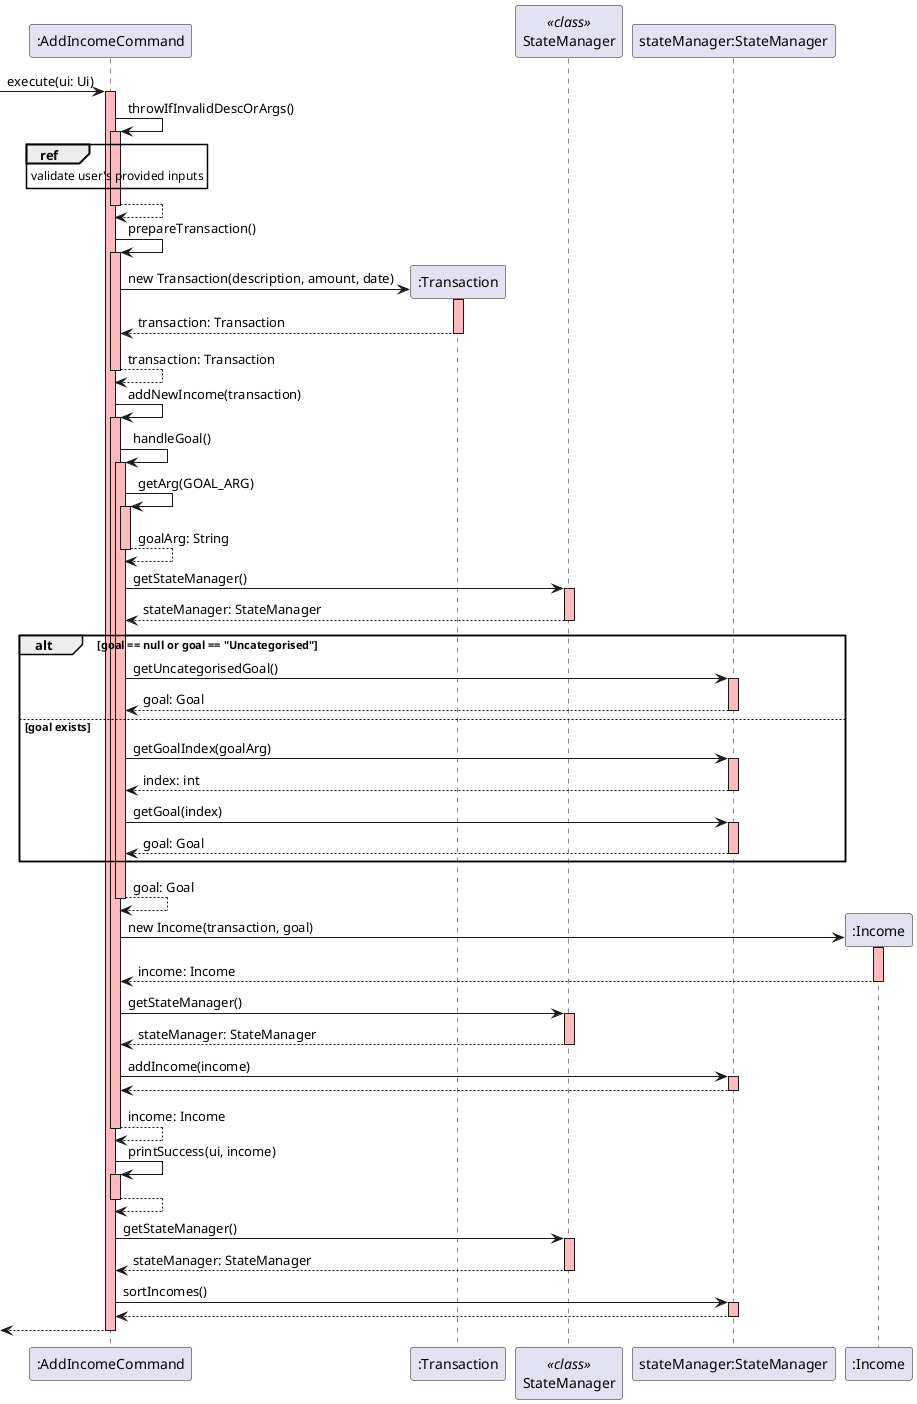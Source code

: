 @startuml
-> ":AddIncomeCommand": execute(ui: Ui)
activate ":AddIncomeCommand" #FFBBBB
":AddIncomeCommand" -> ":AddIncomeCommand": throwIfInvalidDescOrArgs()
ref over ":AddIncomeCommand": validate user's provided inputs
activate ":AddIncomeCommand" #FFBBBB
":AddIncomeCommand" --> ":AddIncomeCommand"
deactivate

":AddIncomeCommand" -> ":AddIncomeCommand": prepareTransaction()
activate ":AddIncomeCommand" #FFBBBB
create ":Transaction"
":AddIncomeCommand" -> ":Transaction": new Transaction(description, amount, date)
activate ":Transaction" #FFBBBB
":Transaction" --> ":AddIncomeCommand": transaction: Transaction
deactivate

":AddIncomeCommand" --> ":AddIncomeCommand": transaction: Transaction
deactivate

":AddIncomeCommand" -> ":AddIncomeCommand": addNewIncome(transaction)
activate ":AddIncomeCommand" #FFBBBB

":AddIncomeCommand" -> ":AddIncomeCommand": handleGoal()
activate ":AddIncomeCommand" #FFBBBB

":AddIncomeCommand" -> ":AddIncomeCommand": getArg(GOAL_ARG)
activate ":AddIncomeCommand" #FFBBBB
":AddIncomeCommand" --> ":AddIncomeCommand": goalArg: String
deactivate

participant "StateManager" <<class>>
":AddIncomeCommand" -> "StateManager": getStateManager()
activate "StateManager" #FFBBBB
"StateManager" --> ":AddIncomeCommand": stateManager: StateManager
deactivate

alt goal == null or goal == "Uncategorised"
    ":AddIncomeCommand" -> "stateManager:StateManager": getUncategorisedGoal()
    activate "stateManager:StateManager" #FFBBBB
    "stateManager:StateManager" --> ":AddIncomeCommand": goal: Goal
    deactivate
else goal exists
    ":AddIncomeCommand" -> "stateManager:StateManager": getGoalIndex(goalArg)
    activate "stateManager:StateManager" #FFBBBB
    "stateManager:StateManager" --> ":AddIncomeCommand": index: int
    deactivate
    ":AddIncomeCommand" -> "stateManager:StateManager": getGoal(index)
    activate "stateManager:StateManager" #FFBBBB
    "stateManager:StateManager" --> ":AddIncomeCommand": goal: Goal
    deactivate
end
":AddIncomeCommand" --> ":AddIncomeCommand": goal: Goal
deactivate

create ":Income"
":AddIncomeCommand" -> ":Income": new Income(transaction, goal)
activate ":Income" #FFBBBB
":Income" --> ":AddIncomeCommand": income: Income
deactivate
":AddIncomeCommand" -> "StateManager": getStateManager()
activate "StateManager" #FFBBBB
"StateManager" --> ":AddIncomeCommand": stateManager: StateManager
deactivate
":AddIncomeCommand" -> "stateManager:StateManager": addIncome(income)
activate "stateManager:StateManager" #FFBBBB
"stateManager:StateManager" --> ":AddIncomeCommand"
deactivate
":AddIncomeCommand" --> ":AddIncomeCommand": income: Income
deactivate

":AddIncomeCommand" -> ":AddIncomeCommand": printSuccess(ui, income)
activate ":AddIncomeCommand" #FFBBBB
":AddIncomeCommand" --> ":AddIncomeCommand"
deactivate

":AddIncomeCommand" -> "StateManager": getStateManager()
activate "StateManager" #FFBBBB
"StateManager" --> ":AddIncomeCommand": stateManager: StateManager
deactivate

":AddIncomeCommand" -> "stateManager:StateManager": sortIncomes()
activate "stateManager:StateManager" #FFBBBB
"stateManager:StateManager" --> ":AddIncomeCommand"
deactivate

<-- ":AddIncomeCommand"
deactivate
@enduml